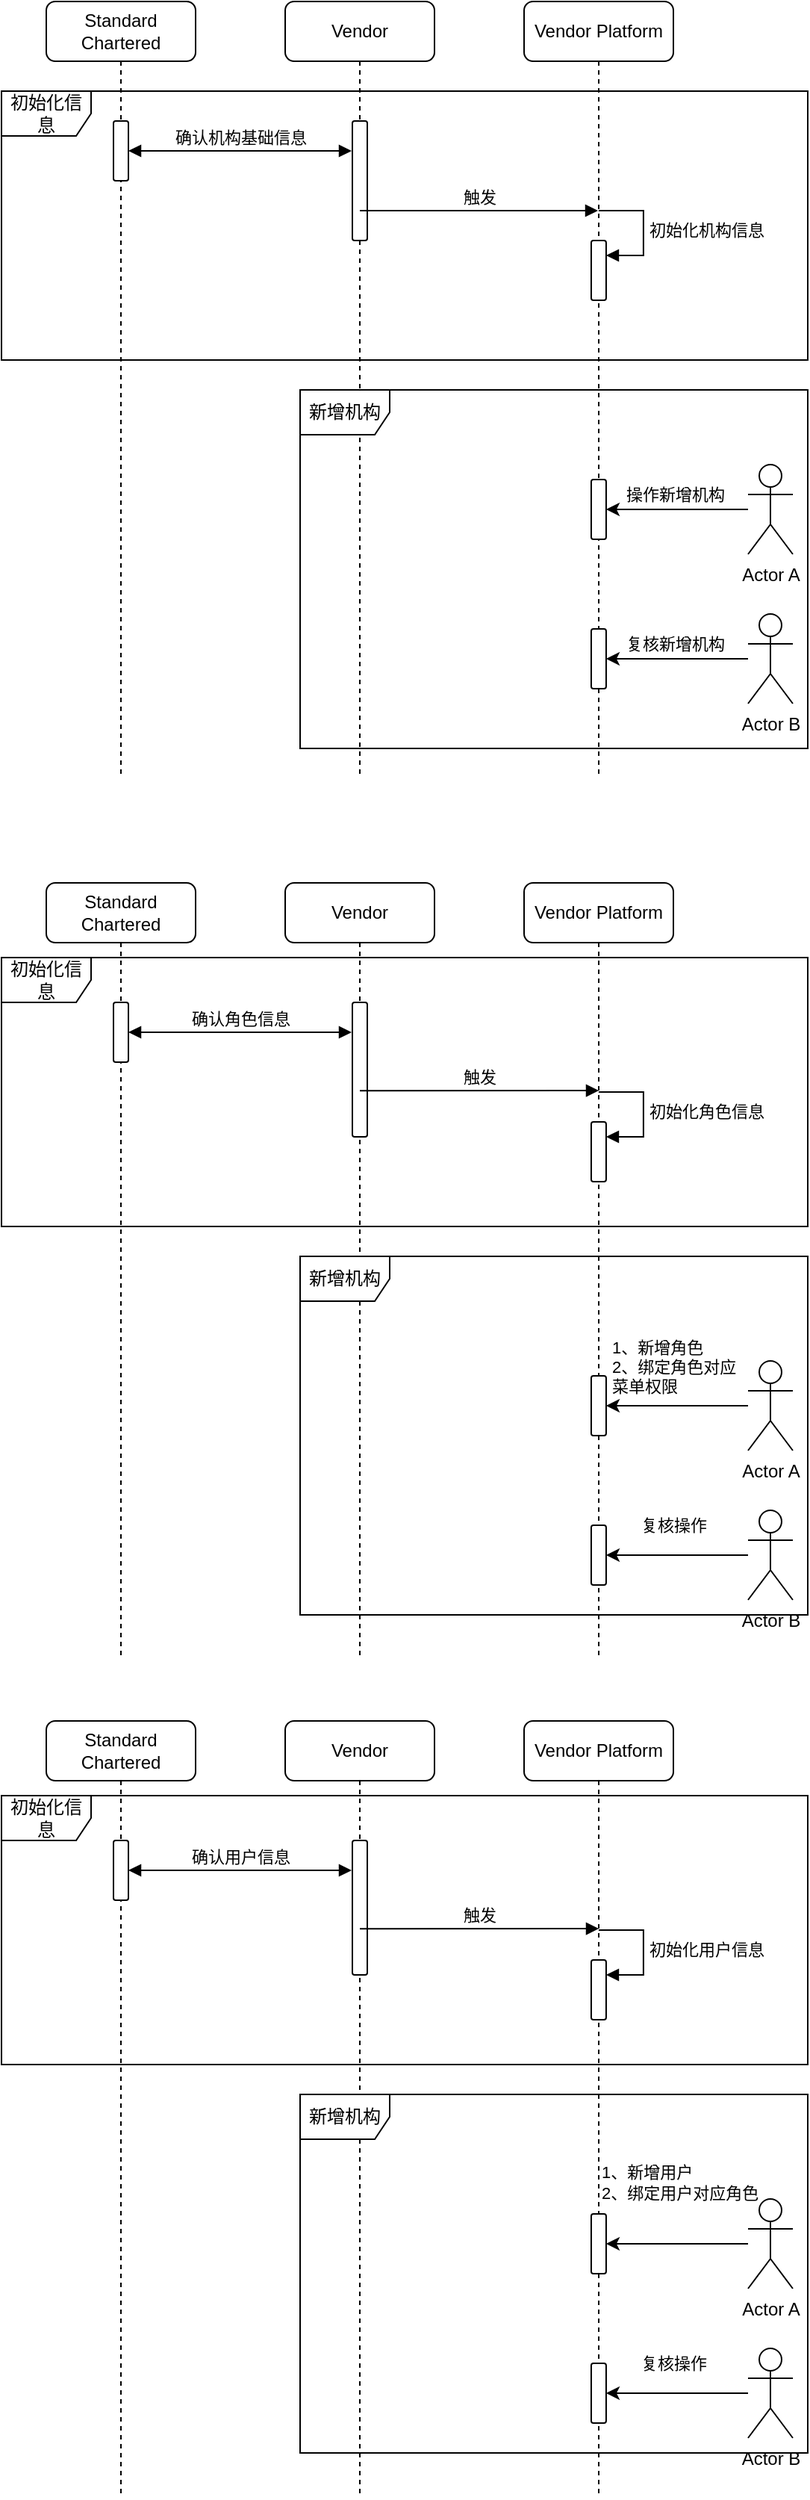 <mxfile version="21.3.4" type="github">
  <diagram name="Page-1" id="2YBvvXClWsGukQMizWep">
    <mxGraphModel dx="989" dy="534" grid="0" gridSize="10" guides="1" tooltips="1" connect="1" arrows="1" fold="1" page="1" pageScale="1" pageWidth="850" pageHeight="1100" math="0" shadow="0">
      <root>
        <mxCell id="0" />
        <mxCell id="1" parent="0" />
        <mxCell id="HsPvvpVKl6wt8FLx81A3-1" value="Standard Chartered" style="shape=umlLifeline;perimeter=lifelinePerimeter;whiteSpace=wrap;html=1;container=1;dropTarget=0;collapsible=0;recursiveResize=0;outlineConnect=0;portConstraint=eastwest;newEdgeStyle={&quot;edgeStyle&quot;:&quot;elbowEdgeStyle&quot;,&quot;elbow&quot;:&quot;vertical&quot;,&quot;curved&quot;:0,&quot;rounded&quot;:0};rounded=1;" parent="1" vertex="1">
          <mxGeometry x="190" y="40" width="100" height="520" as="geometry" />
        </mxCell>
        <mxCell id="HsPvvpVKl6wt8FLx81A3-3" value="" style="html=1;points=[];perimeter=orthogonalPerimeter;outlineConnect=0;targetShapes=umlLifeline;portConstraint=eastwest;newEdgeStyle={&quot;edgeStyle&quot;:&quot;elbowEdgeStyle&quot;,&quot;elbow&quot;:&quot;vertical&quot;,&quot;curved&quot;:0,&quot;rounded&quot;:0};rounded=1;" parent="HsPvvpVKl6wt8FLx81A3-1" vertex="1">
          <mxGeometry x="45" y="80" width="10" height="40" as="geometry" />
        </mxCell>
        <mxCell id="HsPvvpVKl6wt8FLx81A3-2" value="Vendor" style="shape=umlLifeline;perimeter=lifelinePerimeter;whiteSpace=wrap;html=1;container=1;dropTarget=0;collapsible=0;recursiveResize=0;outlineConnect=0;portConstraint=eastwest;newEdgeStyle={&quot;edgeStyle&quot;:&quot;elbowEdgeStyle&quot;,&quot;elbow&quot;:&quot;vertical&quot;,&quot;curved&quot;:0,&quot;rounded&quot;:0};rounded=1;" parent="1" vertex="1">
          <mxGeometry x="350" y="40" width="100" height="520" as="geometry" />
        </mxCell>
        <mxCell id="HsPvvpVKl6wt8FLx81A3-4" value="" style="html=1;points=[];perimeter=orthogonalPerimeter;outlineConnect=0;targetShapes=umlLifeline;portConstraint=eastwest;newEdgeStyle={&quot;edgeStyle&quot;:&quot;elbowEdgeStyle&quot;,&quot;elbow&quot;:&quot;vertical&quot;,&quot;curved&quot;:0,&quot;rounded&quot;:0};rounded=1;" parent="HsPvvpVKl6wt8FLx81A3-2" vertex="1">
          <mxGeometry x="45" y="80" width="10" height="80" as="geometry" />
        </mxCell>
        <mxCell id="HsPvvpVKl6wt8FLx81A3-5" value="确认机构基础信息" style="html=1;verticalAlign=bottom;endArrow=block;edgeStyle=elbowEdgeStyle;elbow=vertical;curved=0;rounded=0;startArrow=block;startFill=1;" parent="1" edge="1">
          <mxGeometry width="80" relative="1" as="geometry">
            <mxPoint x="245" y="140" as="sourcePoint" />
            <mxPoint x="394.5" y="140" as="targetPoint" />
          </mxGeometry>
        </mxCell>
        <mxCell id="HsPvvpVKl6wt8FLx81A3-12" value="初始化信息" style="shape=umlFrame;whiteSpace=wrap;html=1;pointerEvents=0;rounded=1;" parent="1" vertex="1">
          <mxGeometry x="160" y="100" width="540" height="180" as="geometry" />
        </mxCell>
        <mxCell id="HsPvvpVKl6wt8FLx81A3-13" value="新增机构" style="shape=umlFrame;whiteSpace=wrap;html=1;pointerEvents=0;rounded=1;" parent="1" vertex="1">
          <mxGeometry x="360" y="300" width="340" height="240" as="geometry" />
        </mxCell>
        <mxCell id="HsPvvpVKl6wt8FLx81A3-19" value="Vendor Platform" style="shape=umlLifeline;perimeter=lifelinePerimeter;whiteSpace=wrap;html=1;container=1;dropTarget=0;collapsible=0;recursiveResize=0;outlineConnect=0;portConstraint=eastwest;newEdgeStyle={&quot;edgeStyle&quot;:&quot;elbowEdgeStyle&quot;,&quot;elbow&quot;:&quot;vertical&quot;,&quot;curved&quot;:0,&quot;rounded&quot;:0};rounded=1;" parent="1" vertex="1">
          <mxGeometry x="510" y="40" width="100" height="520" as="geometry" />
        </mxCell>
        <mxCell id="HsPvvpVKl6wt8FLx81A3-9" value="" style="html=1;points=[];perimeter=orthogonalPerimeter;outlineConnect=0;targetShapes=umlLifeline;portConstraint=eastwest;newEdgeStyle={&quot;edgeStyle&quot;:&quot;elbowEdgeStyle&quot;,&quot;elbow&quot;:&quot;vertical&quot;,&quot;curved&quot;:0,&quot;rounded&quot;:0};rounded=1;" parent="HsPvvpVKl6wt8FLx81A3-19" vertex="1">
          <mxGeometry x="44.97" y="160" width="10" height="40" as="geometry" />
        </mxCell>
        <mxCell id="HsPvvpVKl6wt8FLx81A3-10" value="初始化机构信息" style="html=1;align=left;spacingLeft=2;endArrow=block;rounded=0;edgeStyle=orthogonalEdgeStyle;curved=0;rounded=0;" parent="HsPvvpVKl6wt8FLx81A3-19" target="HsPvvpVKl6wt8FLx81A3-9" edge="1">
          <mxGeometry relative="1" as="geometry">
            <mxPoint x="49.97" y="140" as="sourcePoint" />
            <Array as="points">
              <mxPoint x="79.97" y="170" />
            </Array>
          </mxGeometry>
        </mxCell>
        <mxCell id="HsPvvpVKl6wt8FLx81A3-14" value="" style="html=1;points=[];perimeter=orthogonalPerimeter;outlineConnect=0;targetShapes=umlLifeline;portConstraint=eastwest;newEdgeStyle={&quot;edgeStyle&quot;:&quot;elbowEdgeStyle&quot;,&quot;elbow&quot;:&quot;vertical&quot;,&quot;curved&quot;:0,&quot;rounded&quot;:0};rounded=1;" parent="HsPvvpVKl6wt8FLx81A3-19" vertex="1">
          <mxGeometry x="44.97" y="320" width="10" height="40" as="geometry" />
        </mxCell>
        <mxCell id="HsPvvpVKl6wt8FLx81A3-18" value="" style="html=1;points=[];perimeter=orthogonalPerimeter;outlineConnect=0;targetShapes=umlLifeline;portConstraint=eastwest;newEdgeStyle={&quot;edgeStyle&quot;:&quot;elbowEdgeStyle&quot;,&quot;elbow&quot;:&quot;vertical&quot;,&quot;curved&quot;:0,&quot;rounded&quot;:0};rounded=1;" parent="HsPvvpVKl6wt8FLx81A3-19" vertex="1">
          <mxGeometry x="44.97" y="420" width="10" height="40" as="geometry" />
        </mxCell>
        <mxCell id="HsPvvpVKl6wt8FLx81A3-23" value="触发" style="html=1;verticalAlign=bottom;endArrow=block;edgeStyle=elbowEdgeStyle;elbow=vertical;curved=0;rounded=0;" parent="1" target="HsPvvpVKl6wt8FLx81A3-19" edge="1">
          <mxGeometry width="80" relative="1" as="geometry">
            <mxPoint x="400" y="180" as="sourcePoint" />
            <mxPoint x="480" y="180" as="targetPoint" />
          </mxGeometry>
        </mxCell>
        <mxCell id="HsPvvpVKl6wt8FLx81A3-11" value="Actor A" style="shape=umlActor;verticalLabelPosition=bottom;verticalAlign=top;html=1;rounded=1;" parent="1" vertex="1">
          <mxGeometry x="660" y="350" width="30" height="60" as="geometry" />
        </mxCell>
        <mxCell id="HsPvvpVKl6wt8FLx81A3-15" value="操作新增机构" style="edgeStyle=orthogonalEdgeStyle;rounded=1;orthogonalLoop=1;jettySize=auto;html=1;" parent="1" source="HsPvvpVKl6wt8FLx81A3-11" target="HsPvvpVKl6wt8FLx81A3-14" edge="1">
          <mxGeometry x="0.032" y="-10" relative="1" as="geometry">
            <mxPoint as="offset" />
          </mxGeometry>
        </mxCell>
        <mxCell id="HsPvvpVKl6wt8FLx81A3-17" value="Actor B" style="shape=umlActor;verticalLabelPosition=bottom;verticalAlign=top;html=1;rounded=1;" parent="1" vertex="1">
          <mxGeometry x="660" y="450" width="30" height="60" as="geometry" />
        </mxCell>
        <mxCell id="HsPvvpVKl6wt8FLx81A3-16" value="复核新增机构" style="edgeStyle=orthogonalEdgeStyle;rounded=1;orthogonalLoop=1;jettySize=auto;html=1;" parent="1" source="HsPvvpVKl6wt8FLx81A3-17" target="HsPvvpVKl6wt8FLx81A3-18" edge="1">
          <mxGeometry x="0.032" y="-10" relative="1" as="geometry">
            <mxPoint as="offset" />
          </mxGeometry>
        </mxCell>
        <mxCell id="k0ZV6RqPwpYbCEPCWNfD-1" value="Standard Chartered" style="shape=umlLifeline;perimeter=lifelinePerimeter;whiteSpace=wrap;html=1;container=1;dropTarget=0;collapsible=0;recursiveResize=0;outlineConnect=0;portConstraint=eastwest;newEdgeStyle={&quot;edgeStyle&quot;:&quot;elbowEdgeStyle&quot;,&quot;elbow&quot;:&quot;vertical&quot;,&quot;curved&quot;:0,&quot;rounded&quot;:0};rounded=1;" vertex="1" parent="1">
          <mxGeometry x="190" y="630" width="100" height="520" as="geometry" />
        </mxCell>
        <mxCell id="k0ZV6RqPwpYbCEPCWNfD-2" value="" style="html=1;points=[];perimeter=orthogonalPerimeter;outlineConnect=0;targetShapes=umlLifeline;portConstraint=eastwest;newEdgeStyle={&quot;edgeStyle&quot;:&quot;elbowEdgeStyle&quot;,&quot;elbow&quot;:&quot;vertical&quot;,&quot;curved&quot;:0,&quot;rounded&quot;:0};rounded=1;" vertex="1" parent="k0ZV6RqPwpYbCEPCWNfD-1">
          <mxGeometry x="45" y="80" width="10" height="40" as="geometry" />
        </mxCell>
        <mxCell id="k0ZV6RqPwpYbCEPCWNfD-3" value="Vendor" style="shape=umlLifeline;perimeter=lifelinePerimeter;whiteSpace=wrap;html=1;container=1;dropTarget=0;collapsible=0;recursiveResize=0;outlineConnect=0;portConstraint=eastwest;newEdgeStyle={&quot;edgeStyle&quot;:&quot;elbowEdgeStyle&quot;,&quot;elbow&quot;:&quot;vertical&quot;,&quot;curved&quot;:0,&quot;rounded&quot;:0};rounded=1;" vertex="1" parent="1">
          <mxGeometry x="350" y="630" width="100" height="520" as="geometry" />
        </mxCell>
        <mxCell id="k0ZV6RqPwpYbCEPCWNfD-4" value="" style="html=1;points=[];perimeter=orthogonalPerimeter;outlineConnect=0;targetShapes=umlLifeline;portConstraint=eastwest;newEdgeStyle={&quot;edgeStyle&quot;:&quot;elbowEdgeStyle&quot;,&quot;elbow&quot;:&quot;vertical&quot;,&quot;curved&quot;:0,&quot;rounded&quot;:0};rounded=1;" vertex="1" parent="k0ZV6RqPwpYbCEPCWNfD-3">
          <mxGeometry x="45" y="80" width="10" height="90" as="geometry" />
        </mxCell>
        <mxCell id="k0ZV6RqPwpYbCEPCWNfD-5" value="Vendor Platform" style="shape=umlLifeline;perimeter=lifelinePerimeter;whiteSpace=wrap;html=1;container=1;dropTarget=0;collapsible=0;recursiveResize=0;outlineConnect=0;portConstraint=eastwest;newEdgeStyle={&quot;edgeStyle&quot;:&quot;elbowEdgeStyle&quot;,&quot;elbow&quot;:&quot;vertical&quot;,&quot;curved&quot;:0,&quot;rounded&quot;:0};rounded=1;" vertex="1" parent="1">
          <mxGeometry x="510" y="630" width="100" height="520" as="geometry" />
        </mxCell>
        <mxCell id="k0ZV6RqPwpYbCEPCWNfD-6" value="" style="html=1;points=[];perimeter=orthogonalPerimeter;outlineConnect=0;targetShapes=umlLifeline;portConstraint=eastwest;newEdgeStyle={&quot;edgeStyle&quot;:&quot;elbowEdgeStyle&quot;,&quot;elbow&quot;:&quot;vertical&quot;,&quot;curved&quot;:0,&quot;rounded&quot;:0};rounded=1;" vertex="1" parent="k0ZV6RqPwpYbCEPCWNfD-5">
          <mxGeometry x="44.97" y="160" width="10" height="40" as="geometry" />
        </mxCell>
        <mxCell id="k0ZV6RqPwpYbCEPCWNfD-7" value="初始化角色信息" style="html=1;align=left;spacingLeft=2;endArrow=block;rounded=0;edgeStyle=orthogonalEdgeStyle;curved=0;rounded=0;" edge="1" parent="k0ZV6RqPwpYbCEPCWNfD-5" target="k0ZV6RqPwpYbCEPCWNfD-6">
          <mxGeometry relative="1" as="geometry">
            <mxPoint x="49.97" y="140" as="sourcePoint" />
            <Array as="points">
              <mxPoint x="79.97" y="170" />
            </Array>
          </mxGeometry>
        </mxCell>
        <mxCell id="k0ZV6RqPwpYbCEPCWNfD-10" value="初始化信息" style="shape=umlFrame;whiteSpace=wrap;html=1;pointerEvents=0;rounded=1;" vertex="1" parent="1">
          <mxGeometry x="160" y="680" width="540" height="180" as="geometry" />
        </mxCell>
        <mxCell id="k0ZV6RqPwpYbCEPCWNfD-11" value="确认角色信息" style="html=1;verticalAlign=bottom;endArrow=block;edgeStyle=elbowEdgeStyle;elbow=vertical;curved=0;rounded=0;startArrow=block;startFill=1;" edge="1" parent="1">
          <mxGeometry width="80" relative="1" as="geometry">
            <mxPoint x="245" y="730" as="sourcePoint" />
            <mxPoint x="394.5" y="730" as="targetPoint" />
          </mxGeometry>
        </mxCell>
        <mxCell id="k0ZV6RqPwpYbCEPCWNfD-12" value="触发" style="html=1;verticalAlign=bottom;endArrow=block;edgeStyle=elbowEdgeStyle;elbow=vertical;curved=0;rounded=0;" edge="1" parent="1">
          <mxGeometry width="80" relative="1" as="geometry">
            <mxPoint x="400" y="769.14" as="sourcePoint" />
            <mxPoint x="560" y="769.14" as="targetPoint" />
          </mxGeometry>
        </mxCell>
        <mxCell id="k0ZV6RqPwpYbCEPCWNfD-13" value="新增机构" style="shape=umlFrame;whiteSpace=wrap;html=1;pointerEvents=0;rounded=1;" vertex="1" parent="1">
          <mxGeometry x="360" y="880" width="340" height="240" as="geometry" />
        </mxCell>
        <mxCell id="k0ZV6RqPwpYbCEPCWNfD-14" value="" style="html=1;points=[];perimeter=orthogonalPerimeter;outlineConnect=0;targetShapes=umlLifeline;portConstraint=eastwest;newEdgeStyle={&quot;edgeStyle&quot;:&quot;elbowEdgeStyle&quot;,&quot;elbow&quot;:&quot;vertical&quot;,&quot;curved&quot;:0,&quot;rounded&quot;:0};rounded=1;" vertex="1" parent="1">
          <mxGeometry x="554.97" y="960" width="10" height="40" as="geometry" />
        </mxCell>
        <mxCell id="k0ZV6RqPwpYbCEPCWNfD-15" value="" style="html=1;points=[];perimeter=orthogonalPerimeter;outlineConnect=0;targetShapes=umlLifeline;portConstraint=eastwest;newEdgeStyle={&quot;edgeStyle&quot;:&quot;elbowEdgeStyle&quot;,&quot;elbow&quot;:&quot;vertical&quot;,&quot;curved&quot;:0,&quot;rounded&quot;:0};rounded=1;" vertex="1" parent="1">
          <mxGeometry x="554.97" y="1060" width="10" height="40" as="geometry" />
        </mxCell>
        <mxCell id="k0ZV6RqPwpYbCEPCWNfD-16" value="Actor A" style="shape=umlActor;verticalLabelPosition=bottom;verticalAlign=top;html=1;rounded=1;" vertex="1" parent="1">
          <mxGeometry x="660" y="950" width="30" height="60" as="geometry" />
        </mxCell>
        <mxCell id="k0ZV6RqPwpYbCEPCWNfD-17" value="1、新增角色&lt;br&gt;2、绑定角色对应&lt;br style=&quot;border-color: var(--border-color);&quot;&gt;菜单权限" style="edgeStyle=orthogonalEdgeStyle;rounded=1;orthogonalLoop=1;jettySize=auto;html=1;align=left;" edge="1" parent="1" source="k0ZV6RqPwpYbCEPCWNfD-16" target="k0ZV6RqPwpYbCEPCWNfD-14">
          <mxGeometry x="0.957" y="-26" relative="1" as="geometry">
            <mxPoint as="offset" />
          </mxGeometry>
        </mxCell>
        <mxCell id="k0ZV6RqPwpYbCEPCWNfD-18" value="Actor B" style="shape=umlActor;verticalLabelPosition=bottom;verticalAlign=top;html=1;rounded=1;" vertex="1" parent="1">
          <mxGeometry x="660" y="1050" width="30" height="60" as="geometry" />
        </mxCell>
        <mxCell id="k0ZV6RqPwpYbCEPCWNfD-19" value="复核操作" style="edgeStyle=orthogonalEdgeStyle;rounded=1;orthogonalLoop=1;jettySize=auto;html=1;" edge="1" parent="1" source="k0ZV6RqPwpYbCEPCWNfD-18" target="k0ZV6RqPwpYbCEPCWNfD-15">
          <mxGeometry x="0.052" y="-20" relative="1" as="geometry">
            <mxPoint as="offset" />
          </mxGeometry>
        </mxCell>
        <mxCell id="k0ZV6RqPwpYbCEPCWNfD-21" value="Standard Chartered" style="shape=umlLifeline;perimeter=lifelinePerimeter;whiteSpace=wrap;html=1;container=1;dropTarget=0;collapsible=0;recursiveResize=0;outlineConnect=0;portConstraint=eastwest;newEdgeStyle={&quot;edgeStyle&quot;:&quot;elbowEdgeStyle&quot;,&quot;elbow&quot;:&quot;vertical&quot;,&quot;curved&quot;:0,&quot;rounded&quot;:0};rounded=1;" vertex="1" parent="1">
          <mxGeometry x="190" y="1191" width="100" height="520" as="geometry" />
        </mxCell>
        <mxCell id="k0ZV6RqPwpYbCEPCWNfD-22" value="" style="html=1;points=[];perimeter=orthogonalPerimeter;outlineConnect=0;targetShapes=umlLifeline;portConstraint=eastwest;newEdgeStyle={&quot;edgeStyle&quot;:&quot;elbowEdgeStyle&quot;,&quot;elbow&quot;:&quot;vertical&quot;,&quot;curved&quot;:0,&quot;rounded&quot;:0};rounded=1;" vertex="1" parent="k0ZV6RqPwpYbCEPCWNfD-21">
          <mxGeometry x="45" y="80" width="10" height="40" as="geometry" />
        </mxCell>
        <mxCell id="k0ZV6RqPwpYbCEPCWNfD-23" value="Vendor" style="shape=umlLifeline;perimeter=lifelinePerimeter;whiteSpace=wrap;html=1;container=1;dropTarget=0;collapsible=0;recursiveResize=0;outlineConnect=0;portConstraint=eastwest;newEdgeStyle={&quot;edgeStyle&quot;:&quot;elbowEdgeStyle&quot;,&quot;elbow&quot;:&quot;vertical&quot;,&quot;curved&quot;:0,&quot;rounded&quot;:0};rounded=1;" vertex="1" parent="1">
          <mxGeometry x="350" y="1191" width="100" height="520" as="geometry" />
        </mxCell>
        <mxCell id="k0ZV6RqPwpYbCEPCWNfD-24" value="" style="html=1;points=[];perimeter=orthogonalPerimeter;outlineConnect=0;targetShapes=umlLifeline;portConstraint=eastwest;newEdgeStyle={&quot;edgeStyle&quot;:&quot;elbowEdgeStyle&quot;,&quot;elbow&quot;:&quot;vertical&quot;,&quot;curved&quot;:0,&quot;rounded&quot;:0};rounded=1;" vertex="1" parent="k0ZV6RqPwpYbCEPCWNfD-23">
          <mxGeometry x="45" y="80" width="10" height="90" as="geometry" />
        </mxCell>
        <mxCell id="k0ZV6RqPwpYbCEPCWNfD-25" value="Vendor Platform" style="shape=umlLifeline;perimeter=lifelinePerimeter;whiteSpace=wrap;html=1;container=1;dropTarget=0;collapsible=0;recursiveResize=0;outlineConnect=0;portConstraint=eastwest;newEdgeStyle={&quot;edgeStyle&quot;:&quot;elbowEdgeStyle&quot;,&quot;elbow&quot;:&quot;vertical&quot;,&quot;curved&quot;:0,&quot;rounded&quot;:0};rounded=1;" vertex="1" parent="1">
          <mxGeometry x="510" y="1191" width="100" height="520" as="geometry" />
        </mxCell>
        <mxCell id="k0ZV6RqPwpYbCEPCWNfD-26" value="" style="html=1;points=[];perimeter=orthogonalPerimeter;outlineConnect=0;targetShapes=umlLifeline;portConstraint=eastwest;newEdgeStyle={&quot;edgeStyle&quot;:&quot;elbowEdgeStyle&quot;,&quot;elbow&quot;:&quot;vertical&quot;,&quot;curved&quot;:0,&quot;rounded&quot;:0};rounded=1;" vertex="1" parent="k0ZV6RqPwpYbCEPCWNfD-25">
          <mxGeometry x="44.97" y="160" width="10" height="40" as="geometry" />
        </mxCell>
        <mxCell id="k0ZV6RqPwpYbCEPCWNfD-27" value="初始化用户信息" style="html=1;align=left;spacingLeft=2;endArrow=block;rounded=0;edgeStyle=orthogonalEdgeStyle;curved=0;rounded=0;" edge="1" parent="k0ZV6RqPwpYbCEPCWNfD-25" target="k0ZV6RqPwpYbCEPCWNfD-26">
          <mxGeometry relative="1" as="geometry">
            <mxPoint x="49.97" y="140" as="sourcePoint" />
            <Array as="points">
              <mxPoint x="79.97" y="170" />
            </Array>
          </mxGeometry>
        </mxCell>
        <mxCell id="k0ZV6RqPwpYbCEPCWNfD-28" value="初始化信息" style="shape=umlFrame;whiteSpace=wrap;html=1;pointerEvents=0;rounded=1;" vertex="1" parent="1">
          <mxGeometry x="160" y="1241" width="540" height="180" as="geometry" />
        </mxCell>
        <mxCell id="k0ZV6RqPwpYbCEPCWNfD-29" value="确认用户信息" style="html=1;verticalAlign=bottom;endArrow=block;edgeStyle=elbowEdgeStyle;elbow=vertical;curved=0;rounded=0;startArrow=block;startFill=1;" edge="1" parent="1">
          <mxGeometry width="80" relative="1" as="geometry">
            <mxPoint x="245" y="1291" as="sourcePoint" />
            <mxPoint x="394.5" y="1291" as="targetPoint" />
          </mxGeometry>
        </mxCell>
        <mxCell id="k0ZV6RqPwpYbCEPCWNfD-30" value="触发" style="html=1;verticalAlign=bottom;endArrow=block;edgeStyle=elbowEdgeStyle;elbow=vertical;curved=0;rounded=0;" edge="1" parent="1">
          <mxGeometry width="80" relative="1" as="geometry">
            <mxPoint x="400" y="1330.14" as="sourcePoint" />
            <mxPoint x="560" y="1330.14" as="targetPoint" />
          </mxGeometry>
        </mxCell>
        <mxCell id="k0ZV6RqPwpYbCEPCWNfD-31" value="新增机构" style="shape=umlFrame;whiteSpace=wrap;html=1;pointerEvents=0;rounded=1;" vertex="1" parent="1">
          <mxGeometry x="360" y="1441" width="340" height="240" as="geometry" />
        </mxCell>
        <mxCell id="k0ZV6RqPwpYbCEPCWNfD-32" value="" style="html=1;points=[];perimeter=orthogonalPerimeter;outlineConnect=0;targetShapes=umlLifeline;portConstraint=eastwest;newEdgeStyle={&quot;edgeStyle&quot;:&quot;elbowEdgeStyle&quot;,&quot;elbow&quot;:&quot;vertical&quot;,&quot;curved&quot;:0,&quot;rounded&quot;:0};rounded=1;" vertex="1" parent="1">
          <mxGeometry x="554.97" y="1521" width="10" height="40" as="geometry" />
        </mxCell>
        <mxCell id="k0ZV6RqPwpYbCEPCWNfD-33" value="" style="html=1;points=[];perimeter=orthogonalPerimeter;outlineConnect=0;targetShapes=umlLifeline;portConstraint=eastwest;newEdgeStyle={&quot;edgeStyle&quot;:&quot;elbowEdgeStyle&quot;,&quot;elbow&quot;:&quot;vertical&quot;,&quot;curved&quot;:0,&quot;rounded&quot;:0};rounded=1;" vertex="1" parent="1">
          <mxGeometry x="554.97" y="1621" width="10" height="40" as="geometry" />
        </mxCell>
        <mxCell id="k0ZV6RqPwpYbCEPCWNfD-34" value="Actor A" style="shape=umlActor;verticalLabelPosition=bottom;verticalAlign=top;html=1;rounded=1;" vertex="1" parent="1">
          <mxGeometry x="660" y="1511" width="30" height="60" as="geometry" />
        </mxCell>
        <mxCell id="k0ZV6RqPwpYbCEPCWNfD-35" value="1、新增用户&lt;br&gt;2、绑定用户对应角色" style="edgeStyle=orthogonalEdgeStyle;rounded=1;orthogonalLoop=1;jettySize=auto;html=1;align=left;" edge="1" parent="1" source="k0ZV6RqPwpYbCEPCWNfD-34" target="k0ZV6RqPwpYbCEPCWNfD-32">
          <mxGeometry x="1" y="-41" relative="1" as="geometry">
            <mxPoint x="-5" as="offset" />
          </mxGeometry>
        </mxCell>
        <mxCell id="k0ZV6RqPwpYbCEPCWNfD-36" value="Actor B" style="shape=umlActor;verticalLabelPosition=bottom;verticalAlign=top;html=1;rounded=1;" vertex="1" parent="1">
          <mxGeometry x="660" y="1611" width="30" height="60" as="geometry" />
        </mxCell>
        <mxCell id="k0ZV6RqPwpYbCEPCWNfD-37" value="复核操作" style="edgeStyle=orthogonalEdgeStyle;rounded=1;orthogonalLoop=1;jettySize=auto;html=1;" edge="1" parent="1" source="k0ZV6RqPwpYbCEPCWNfD-36" target="k0ZV6RqPwpYbCEPCWNfD-33">
          <mxGeometry x="0.052" y="-20" relative="1" as="geometry">
            <mxPoint as="offset" />
          </mxGeometry>
        </mxCell>
      </root>
    </mxGraphModel>
  </diagram>
</mxfile>
